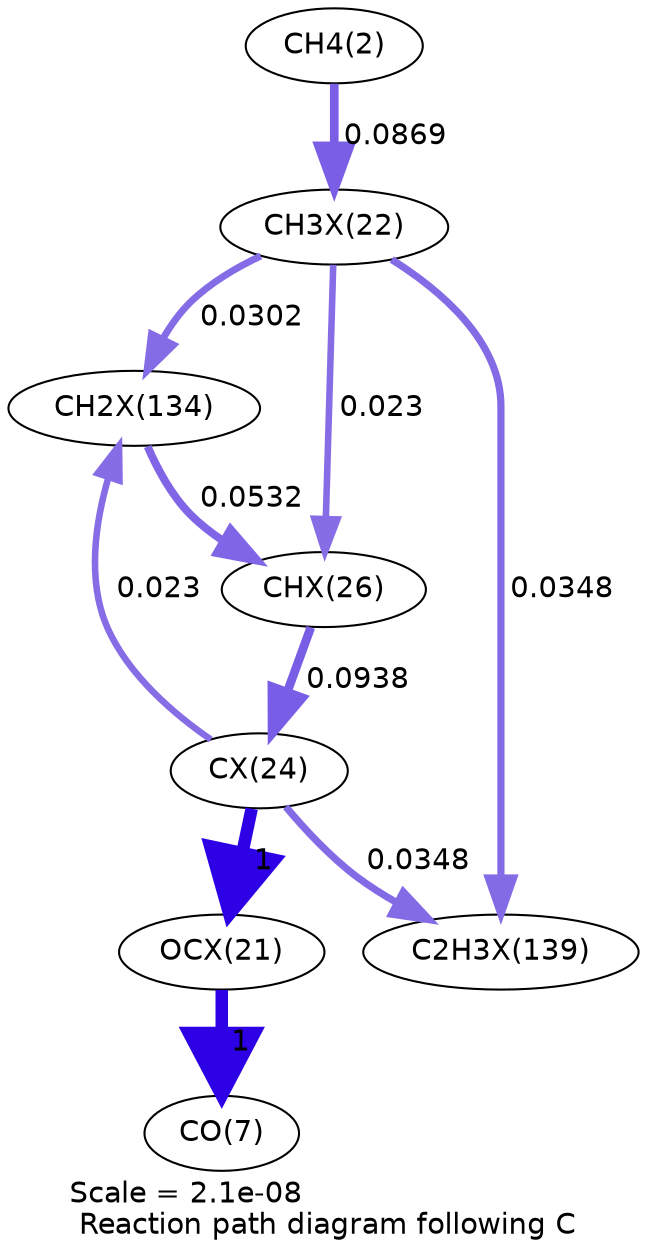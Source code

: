 digraph reaction_paths {
center=1;
s4 -> s27[fontname="Helvetica", penwidth=4.16, arrowsize=2.08, color="0.7, 0.587, 0.9"
, label=" 0.0869"];
s27 -> s38[fontname="Helvetica", penwidth=3.36, arrowsize=1.68, color="0.7, 0.53, 0.9"
, label=" 0.0302"];
s27 -> s30[fontname="Helvetica", penwidth=3.15, arrowsize=1.58, color="0.7, 0.523, 0.9"
, label=" 0.023"];
s27 -> s40[fontname="Helvetica", penwidth=3.46, arrowsize=1.73, color="0.7, 0.535, 0.9"
, label=" 0.0348"];
s38 -> s30[fontname="Helvetica", penwidth=3.79, arrowsize=1.89, color="0.7, 0.553, 0.9"
, label=" 0.0532"];
s29 -> s38[fontname="Helvetica", penwidth=3.15, arrowsize=1.58, color="0.7, 0.523, 0.9"
, label=" 0.023"];
s30 -> s29[fontname="Helvetica", penwidth=4.21, arrowsize=2.11, color="0.7, 0.594, 0.9"
, label=" 0.0938"];
s29 -> s26[fontname="Helvetica", penwidth=6, arrowsize=3, color="0.7, 1.5, 0.9"
, label=" 1"];
s29 -> s40[fontname="Helvetica", penwidth=3.46, arrowsize=1.73, color="0.7, 0.535, 0.9"
, label=" 0.0348"];
s26 -> s9[fontname="Helvetica", penwidth=6, arrowsize=3, color="0.7, 1.5, 0.9"
, label=" 1"];
s4 [ fontname="Helvetica", label="CH4(2)"];
s9 [ fontname="Helvetica", label="CO(7)"];
s26 [ fontname="Helvetica", label="OCX(21)"];
s27 [ fontname="Helvetica", label="CH3X(22)"];
s29 [ fontname="Helvetica", label="CX(24)"];
s30 [ fontname="Helvetica", label="CHX(26)"];
s38 [ fontname="Helvetica", label="CH2X(134)"];
s40 [ fontname="Helvetica", label="C2H3X(139)"];
 label = "Scale = 2.1e-08\l Reaction path diagram following C";
 fontname = "Helvetica";
}
